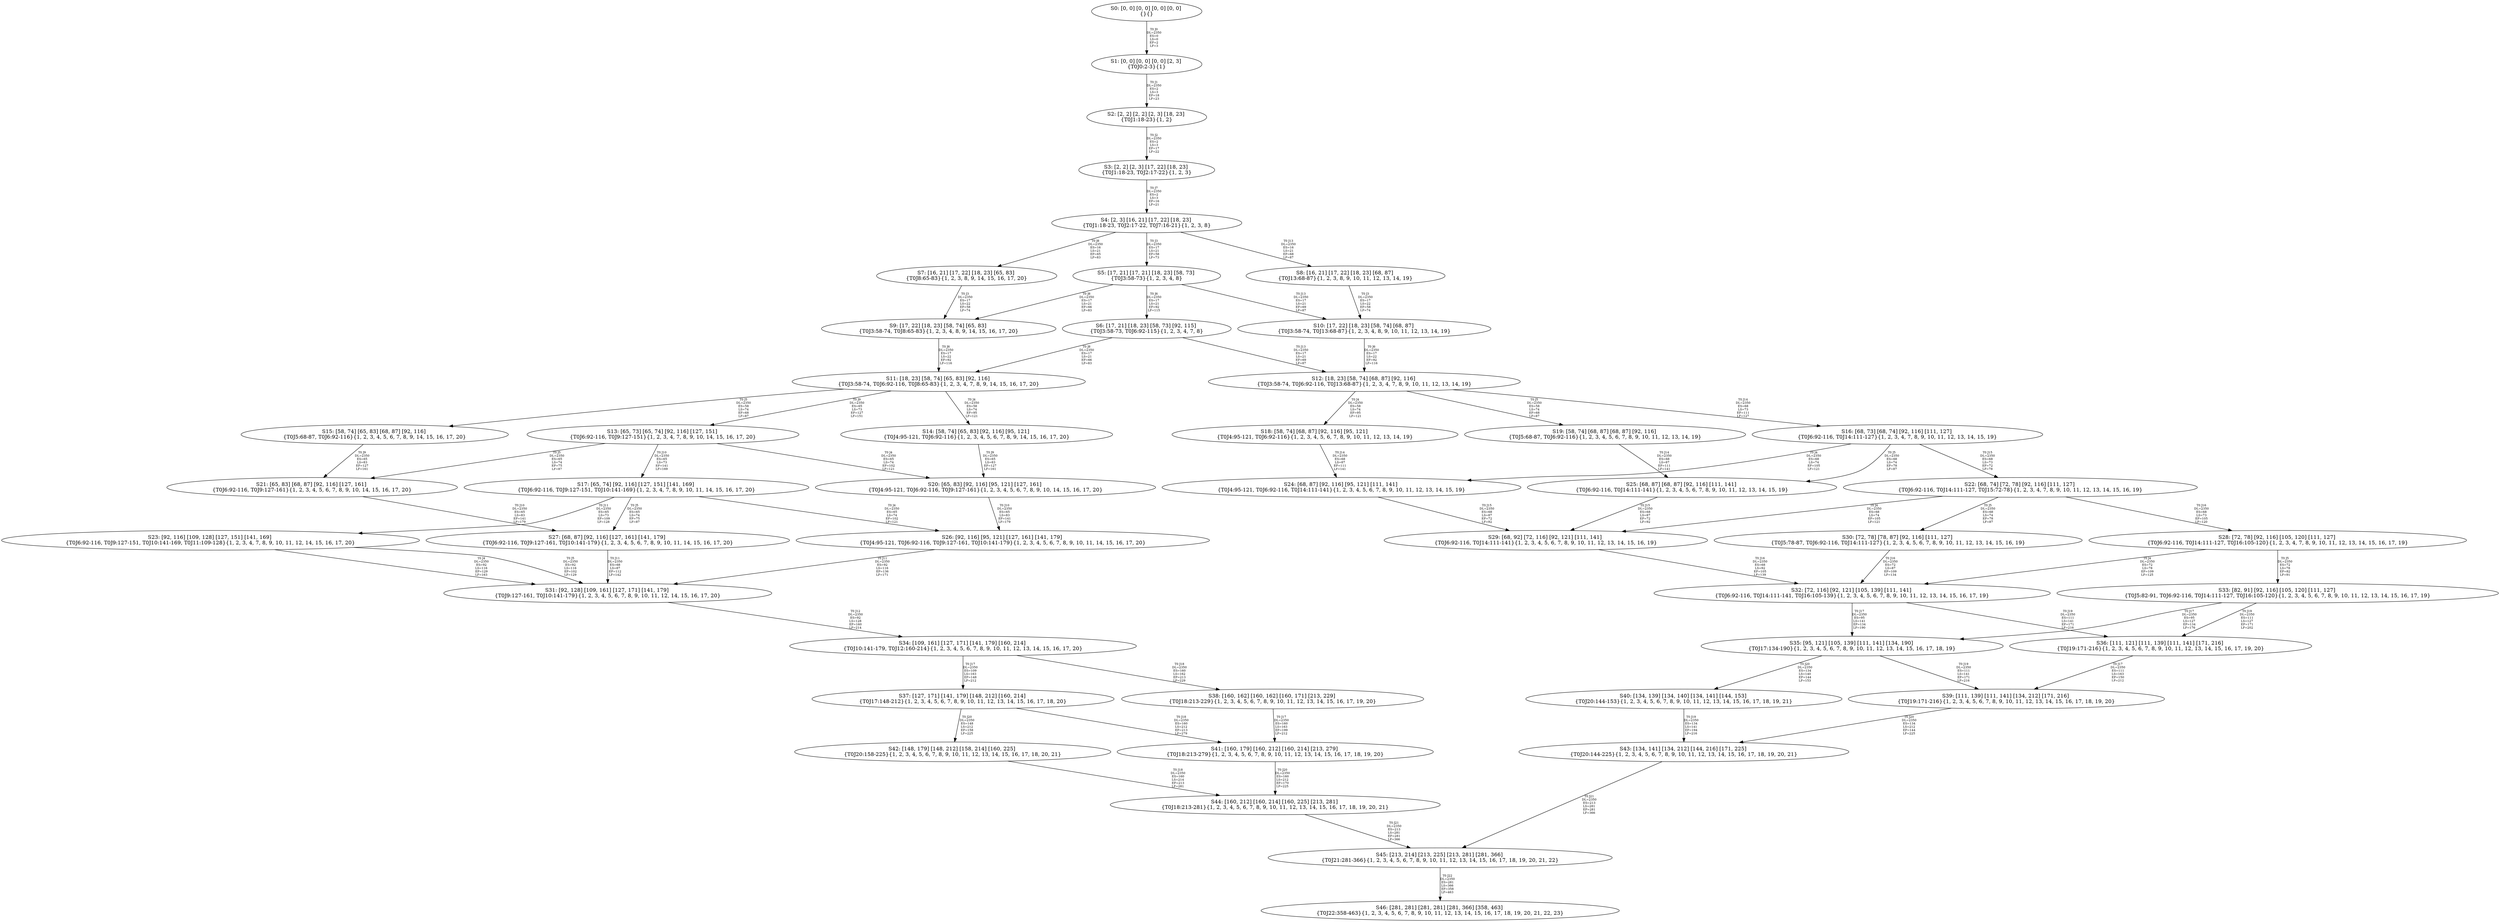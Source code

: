digraph {
	S0[label="S0: [0, 0] [0, 0] [0, 0] [0, 0] \n{}{}"];
	S1[label="S1: [0, 0] [0, 0] [0, 0] [2, 3] \n{T0J0:2-3}{1}"];
	S2[label="S2: [2, 2] [2, 2] [2, 3] [18, 23] \n{T0J1:18-23}{1, 2}"];
	S3[label="S3: [2, 2] [2, 3] [17, 22] [18, 23] \n{T0J1:18-23, T0J2:17-22}{1, 2, 3}"];
	S4[label="S4: [2, 3] [16, 21] [17, 22] [18, 23] \n{T0J1:18-23, T0J2:17-22, T0J7:16-21}{1, 2, 3, 8}"];
	S5[label="S5: [17, 21] [17, 21] [18, 23] [58, 73] \n{T0J3:58-73}{1, 2, 3, 4, 8}"];
	S6[label="S6: [17, 21] [18, 23] [58, 73] [92, 115] \n{T0J3:58-73, T0J6:92-115}{1, 2, 3, 4, 7, 8}"];
	S7[label="S7: [16, 21] [17, 22] [18, 23] [65, 83] \n{T0J8:65-83}{1, 2, 3, 8, 9, 14, 15, 16, 17, 20}"];
	S8[label="S8: [16, 21] [17, 22] [18, 23] [68, 87] \n{T0J13:68-87}{1, 2, 3, 8, 9, 10, 11, 12, 13, 14, 19}"];
	S9[label="S9: [17, 22] [18, 23] [58, 74] [65, 83] \n{T0J3:58-74, T0J8:65-83}{1, 2, 3, 4, 8, 9, 14, 15, 16, 17, 20}"];
	S10[label="S10: [17, 22] [18, 23] [58, 74] [68, 87] \n{T0J3:58-74, T0J13:68-87}{1, 2, 3, 4, 8, 9, 10, 11, 12, 13, 14, 19}"];
	S11[label="S11: [18, 23] [58, 74] [65, 83] [92, 116] \n{T0J3:58-74, T0J6:92-116, T0J8:65-83}{1, 2, 3, 4, 7, 8, 9, 14, 15, 16, 17, 20}"];
	S12[label="S12: [18, 23] [58, 74] [68, 87] [92, 116] \n{T0J3:58-74, T0J6:92-116, T0J13:68-87}{1, 2, 3, 4, 7, 8, 9, 10, 11, 12, 13, 14, 19}"];
	S13[label="S13: [65, 73] [65, 74] [92, 116] [127, 151] \n{T0J6:92-116, T0J9:127-151}{1, 2, 3, 4, 7, 8, 9, 10, 14, 15, 16, 17, 20}"];
	S14[label="S14: [58, 74] [65, 83] [92, 116] [95, 121] \n{T0J4:95-121, T0J6:92-116}{1, 2, 3, 4, 5, 6, 7, 8, 9, 14, 15, 16, 17, 20}"];
	S15[label="S15: [58, 74] [65, 83] [68, 87] [92, 116] \n{T0J5:68-87, T0J6:92-116}{1, 2, 3, 4, 5, 6, 7, 8, 9, 14, 15, 16, 17, 20}"];
	S16[label="S16: [68, 73] [68, 74] [92, 116] [111, 127] \n{T0J6:92-116, T0J14:111-127}{1, 2, 3, 4, 7, 8, 9, 10, 11, 12, 13, 14, 15, 19}"];
	S17[label="S17: [65, 74] [92, 116] [127, 151] [141, 169] \n{T0J6:92-116, T0J9:127-151, T0J10:141-169}{1, 2, 3, 4, 7, 8, 9, 10, 11, 14, 15, 16, 17, 20}"];
	S18[label="S18: [58, 74] [68, 87] [92, 116] [95, 121] \n{T0J4:95-121, T0J6:92-116}{1, 2, 3, 4, 5, 6, 7, 8, 9, 10, 11, 12, 13, 14, 19}"];
	S19[label="S19: [58, 74] [68, 87] [68, 87] [92, 116] \n{T0J5:68-87, T0J6:92-116}{1, 2, 3, 4, 5, 6, 7, 8, 9, 10, 11, 12, 13, 14, 19}"];
	S20[label="S20: [65, 83] [92, 116] [95, 121] [127, 161] \n{T0J4:95-121, T0J6:92-116, T0J9:127-161}{1, 2, 3, 4, 5, 6, 7, 8, 9, 10, 14, 15, 16, 17, 20}"];
	S21[label="S21: [65, 83] [68, 87] [92, 116] [127, 161] \n{T0J6:92-116, T0J9:127-161}{1, 2, 3, 4, 5, 6, 7, 8, 9, 10, 14, 15, 16, 17, 20}"];
	S22[label="S22: [68, 74] [72, 78] [92, 116] [111, 127] \n{T0J6:92-116, T0J14:111-127, T0J15:72-78}{1, 2, 3, 4, 7, 8, 9, 10, 11, 12, 13, 14, 15, 16, 19}"];
	S23[label="S23: [92, 116] [109, 128] [127, 151] [141, 169] \n{T0J6:92-116, T0J9:127-151, T0J10:141-169, T0J11:109-128}{1, 2, 3, 4, 7, 8, 9, 10, 11, 12, 14, 15, 16, 17, 20}"];
	S24[label="S24: [68, 87] [92, 116] [95, 121] [111, 141] \n{T0J4:95-121, T0J6:92-116, T0J14:111-141}{1, 2, 3, 4, 5, 6, 7, 8, 9, 10, 11, 12, 13, 14, 15, 19}"];
	S25[label="S25: [68, 87] [68, 87] [92, 116] [111, 141] \n{T0J6:92-116, T0J14:111-141}{1, 2, 3, 4, 5, 6, 7, 8, 9, 10, 11, 12, 13, 14, 15, 19}"];
	S26[label="S26: [92, 116] [95, 121] [127, 161] [141, 179] \n{T0J4:95-121, T0J6:92-116, T0J9:127-161, T0J10:141-179}{1, 2, 3, 4, 5, 6, 7, 8, 9, 10, 11, 14, 15, 16, 17, 20}"];
	S27[label="S27: [68, 87] [92, 116] [127, 161] [141, 179] \n{T0J6:92-116, T0J9:127-161, T0J10:141-179}{1, 2, 3, 4, 5, 6, 7, 8, 9, 10, 11, 14, 15, 16, 17, 20}"];
	S28[label="S28: [72, 78] [92, 116] [105, 120] [111, 127] \n{T0J6:92-116, T0J14:111-127, T0J16:105-120}{1, 2, 3, 4, 7, 8, 9, 10, 11, 12, 13, 14, 15, 16, 17, 19}"];
	S29[label="S29: [68, 92] [72, 116] [92, 121] [111, 141] \n{T0J6:92-116, T0J14:111-141}{1, 2, 3, 4, 5, 6, 7, 8, 9, 10, 11, 12, 13, 14, 15, 16, 19}"];
	S30[label="S30: [72, 78] [78, 87] [92, 116] [111, 127] \n{T0J5:78-87, T0J6:92-116, T0J14:111-127}{1, 2, 3, 4, 5, 6, 7, 8, 9, 10, 11, 12, 13, 14, 15, 16, 19}"];
	S31[label="S31: [92, 128] [109, 161] [127, 171] [141, 179] \n{T0J9:127-161, T0J10:141-179}{1, 2, 3, 4, 5, 6, 7, 8, 9, 10, 11, 12, 14, 15, 16, 17, 20}"];
	S32[label="S32: [72, 116] [92, 121] [105, 139] [111, 141] \n{T0J6:92-116, T0J14:111-141, T0J16:105-139}{1, 2, 3, 4, 5, 6, 7, 8, 9, 10, 11, 12, 13, 14, 15, 16, 17, 19}"];
	S33[label="S33: [82, 91] [92, 116] [105, 120] [111, 127] \n{T0J5:82-91, T0J6:92-116, T0J14:111-127, T0J16:105-120}{1, 2, 3, 4, 5, 6, 7, 8, 9, 10, 11, 12, 13, 14, 15, 16, 17, 19}"];
	S34[label="S34: [109, 161] [127, 171] [141, 179] [160, 214] \n{T0J10:141-179, T0J12:160-214}{1, 2, 3, 4, 5, 6, 7, 8, 9, 10, 11, 12, 13, 14, 15, 16, 17, 20}"];
	S35[label="S35: [95, 121] [105, 139] [111, 141] [134, 190] \n{T0J17:134-190}{1, 2, 3, 4, 5, 6, 7, 8, 9, 10, 11, 12, 13, 14, 15, 16, 17, 18, 19}"];
	S36[label="S36: [111, 121] [111, 139] [111, 141] [171, 216] \n{T0J19:171-216}{1, 2, 3, 4, 5, 6, 7, 8, 9, 10, 11, 12, 13, 14, 15, 16, 17, 19, 20}"];
	S37[label="S37: [127, 171] [141, 179] [148, 212] [160, 214] \n{T0J17:148-212}{1, 2, 3, 4, 5, 6, 7, 8, 9, 10, 11, 12, 13, 14, 15, 16, 17, 18, 20}"];
	S38[label="S38: [160, 162] [160, 162] [160, 171] [213, 229] \n{T0J18:213-229}{1, 2, 3, 4, 5, 6, 7, 8, 9, 10, 11, 12, 13, 14, 15, 16, 17, 19, 20}"];
	S39[label="S39: [111, 139] [111, 141] [134, 212] [171, 216] \n{T0J19:171-216}{1, 2, 3, 4, 5, 6, 7, 8, 9, 10, 11, 12, 13, 14, 15, 16, 17, 18, 19, 20}"];
	S40[label="S40: [134, 139] [134, 140] [134, 141] [144, 153] \n{T0J20:144-153}{1, 2, 3, 4, 5, 6, 7, 8, 9, 10, 11, 12, 13, 14, 15, 16, 17, 18, 19, 21}"];
	S41[label="S41: [160, 179] [160, 212] [160, 214] [213, 279] \n{T0J18:213-279}{1, 2, 3, 4, 5, 6, 7, 8, 9, 10, 11, 12, 13, 14, 15, 16, 17, 18, 19, 20}"];
	S42[label="S42: [148, 179] [148, 212] [158, 214] [160, 225] \n{T0J20:158-225}{1, 2, 3, 4, 5, 6, 7, 8, 9, 10, 11, 12, 13, 14, 15, 16, 17, 18, 20, 21}"];
	S43[label="S43: [134, 141] [134, 212] [144, 216] [171, 225] \n{T0J20:144-225}{1, 2, 3, 4, 5, 6, 7, 8, 9, 10, 11, 12, 13, 14, 15, 16, 17, 18, 19, 20, 21}"];
	S44[label="S44: [160, 212] [160, 214] [160, 225] [213, 281] \n{T0J18:213-281}{1, 2, 3, 4, 5, 6, 7, 8, 9, 10, 11, 12, 13, 14, 15, 16, 17, 18, 19, 20, 21}"];
	S45[label="S45: [213, 214] [213, 225] [213, 281] [281, 366] \n{T0J21:281-366}{1, 2, 3, 4, 5, 6, 7, 8, 9, 10, 11, 12, 13, 14, 15, 16, 17, 18, 19, 20, 21, 22}"];
	S46[label="S46: [281, 281] [281, 281] [281, 366] [358, 463] \n{T0J22:358-463}{1, 2, 3, 4, 5, 6, 7, 8, 9, 10, 11, 12, 13, 14, 15, 16, 17, 18, 19, 20, 21, 22, 23}"];
	S0 -> S1[label="T0 J0\nDL=2350\nES=0\nLS=0\nEF=2\nLF=3",fontsize=8];
	S1 -> S2[label="T0 J1\nDL=2350\nES=2\nLS=3\nEF=18\nLF=23",fontsize=8];
	S2 -> S3[label="T0 J2\nDL=2350\nES=2\nLS=3\nEF=17\nLF=22",fontsize=8];
	S3 -> S4[label="T0 J7\nDL=2350\nES=2\nLS=3\nEF=16\nLF=21",fontsize=8];
	S4 -> S5[label="T0 J3\nDL=2350\nES=17\nLS=21\nEF=58\nLF=73",fontsize=8];
	S4 -> S7[label="T0 J8\nDL=2350\nES=16\nLS=21\nEF=65\nLF=83",fontsize=8];
	S4 -> S8[label="T0 J13\nDL=2350\nES=16\nLS=21\nEF=68\nLF=87",fontsize=8];
	S5 -> S6[label="T0 J6\nDL=2350\nES=17\nLS=21\nEF=92\nLF=115",fontsize=8];
	S5 -> S9[label="T0 J8\nDL=2350\nES=17\nLS=21\nEF=66\nLF=83",fontsize=8];
	S5 -> S10[label="T0 J13\nDL=2350\nES=17\nLS=21\nEF=69\nLF=87",fontsize=8];
	S6 -> S11[label="T0 J8\nDL=2350\nES=17\nLS=21\nEF=66\nLF=83",fontsize=8];
	S6 -> S12[label="T0 J13\nDL=2350\nES=17\nLS=21\nEF=69\nLF=87",fontsize=8];
	S7 -> S9[label="T0 J3\nDL=2350\nES=17\nLS=22\nEF=58\nLF=74",fontsize=8];
	S8 -> S10[label="T0 J3\nDL=2350\nES=17\nLS=22\nEF=58\nLF=74",fontsize=8];
	S9 -> S11[label="T0 J6\nDL=2350\nES=17\nLS=22\nEF=92\nLF=116",fontsize=8];
	S10 -> S12[label="T0 J6\nDL=2350\nES=17\nLS=22\nEF=92\nLF=116",fontsize=8];
	S11 -> S14[label="T0 J4\nDL=2350\nES=58\nLS=74\nEF=95\nLF=121",fontsize=8];
	S11 -> S15[label="T0 J5\nDL=2350\nES=58\nLS=74\nEF=68\nLF=87",fontsize=8];
	S11 -> S13[label="T0 J9\nDL=2350\nES=65\nLS=73\nEF=127\nLF=151",fontsize=8];
	S12 -> S18[label="T0 J4\nDL=2350\nES=58\nLS=74\nEF=95\nLF=121",fontsize=8];
	S12 -> S19[label="T0 J5\nDL=2350\nES=58\nLS=74\nEF=68\nLF=87",fontsize=8];
	S12 -> S16[label="T0 J14\nDL=2350\nES=68\nLS=73\nEF=111\nLF=127",fontsize=8];
	S13 -> S20[label="T0 J4\nDL=2350\nES=65\nLS=74\nEF=102\nLF=121",fontsize=8];
	S13 -> S21[label="T0 J5\nDL=2350\nES=65\nLS=74\nEF=75\nLF=87",fontsize=8];
	S13 -> S17[label="T0 J10\nDL=2350\nES=65\nLS=73\nEF=141\nLF=169",fontsize=8];
	S14 -> S20[label="T0 J9\nDL=2350\nES=65\nLS=83\nEF=127\nLF=161",fontsize=8];
	S15 -> S21[label="T0 J9\nDL=2350\nES=65\nLS=83\nEF=127\nLF=161",fontsize=8];
	S16 -> S24[label="T0 J4\nDL=2350\nES=68\nLS=74\nEF=105\nLF=121",fontsize=8];
	S16 -> S25[label="T0 J5\nDL=2350\nES=68\nLS=74\nEF=78\nLF=87",fontsize=8];
	S16 -> S22[label="T0 J15\nDL=2350\nES=68\nLS=73\nEF=72\nLF=78",fontsize=8];
	S17 -> S26[label="T0 J4\nDL=2350\nES=65\nLS=74\nEF=102\nLF=121",fontsize=8];
	S17 -> S27[label="T0 J5\nDL=2350\nES=65\nLS=74\nEF=75\nLF=87",fontsize=8];
	S17 -> S23[label="T0 J11\nDL=2350\nES=65\nLS=73\nEF=109\nLF=128",fontsize=8];
	S18 -> S24[label="T0 J14\nDL=2350\nES=68\nLS=87\nEF=111\nLF=141",fontsize=8];
	S19 -> S25[label="T0 J14\nDL=2350\nES=68\nLS=87\nEF=111\nLF=141",fontsize=8];
	S20 -> S26[label="T0 J10\nDL=2350\nES=65\nLS=83\nEF=141\nLF=179",fontsize=8];
	S21 -> S27[label="T0 J10\nDL=2350\nES=65\nLS=83\nEF=141\nLF=179",fontsize=8];
	S22 -> S29[label="T0 J4\nDL=2350\nES=68\nLS=74\nEF=105\nLF=121",fontsize=8];
	S22 -> S30[label="T0 J5\nDL=2350\nES=68\nLS=74\nEF=78\nLF=87",fontsize=8];
	S22 -> S28[label="T0 J16\nDL=2350\nES=68\nLS=73\nEF=105\nLF=120",fontsize=8];
	S23 -> S31[label="T0 J4\nDL=2350\nES=92\nLS=116\nEF=129\nLF=163",fontsize=8];
	S23 -> S31[label="T0 J5\nDL=2350\nES=92\nLS=116\nEF=102\nLF=129",fontsize=8];
	S24 -> S29[label="T0 J15\nDL=2350\nES=68\nLS=87\nEF=72\nLF=92",fontsize=8];
	S25 -> S29[label="T0 J15\nDL=2350\nES=68\nLS=87\nEF=72\nLF=92",fontsize=8];
	S26 -> S31[label="T0 J11\nDL=2350\nES=92\nLS=116\nEF=136\nLF=171",fontsize=8];
	S27 -> S31[label="T0 J11\nDL=2350\nES=68\nLS=87\nEF=112\nLF=142",fontsize=8];
	S28 -> S32[label="T0 J4\nDL=2350\nES=72\nLS=78\nEF=109\nLF=125",fontsize=8];
	S28 -> S33[label="T0 J5\nDL=2350\nES=72\nLS=78\nEF=82\nLF=91",fontsize=8];
	S29 -> S32[label="T0 J16\nDL=2350\nES=68\nLS=92\nEF=105\nLF=139",fontsize=8];
	S30 -> S32[label="T0 J16\nDL=2350\nES=72\nLS=87\nEF=109\nLF=134",fontsize=8];
	S31 -> S34[label="T0 J12\nDL=2350\nES=92\nLS=128\nEF=160\nLF=214",fontsize=8];
	S32 -> S35[label="T0 J17\nDL=2350\nES=95\nLS=141\nEF=134\nLF=190",fontsize=8];
	S32 -> S36[label="T0 J19\nDL=2350\nES=111\nLS=141\nEF=171\nLF=216",fontsize=8];
	S33 -> S35[label="T0 J17\nDL=2350\nES=95\nLS=127\nEF=134\nLF=176",fontsize=8];
	S33 -> S36[label="T0 J19\nDL=2350\nES=111\nLS=127\nEF=171\nLF=202",fontsize=8];
	S34 -> S37[label="T0 J17\nDL=2350\nES=109\nLS=163\nEF=148\nLF=212",fontsize=8];
	S34 -> S38[label="T0 J18\nDL=2350\nES=160\nLS=162\nEF=213\nLF=229",fontsize=8];
	S35 -> S39[label="T0 J19\nDL=2350\nES=111\nLS=141\nEF=171\nLF=216",fontsize=8];
	S35 -> S40[label="T0 J20\nDL=2350\nES=134\nLS=140\nEF=144\nLF=153",fontsize=8];
	S36 -> S39[label="T0 J17\nDL=2350\nES=111\nLS=163\nEF=150\nLF=212",fontsize=8];
	S37 -> S41[label="T0 J18\nDL=2350\nES=160\nLS=212\nEF=213\nLF=279",fontsize=8];
	S37 -> S42[label="T0 J20\nDL=2350\nES=148\nLS=212\nEF=158\nLF=225",fontsize=8];
	S38 -> S41[label="T0 J17\nDL=2350\nES=160\nLS=163\nEF=199\nLF=212",fontsize=8];
	S39 -> S43[label="T0 J20\nDL=2350\nES=134\nLS=212\nEF=144\nLF=225",fontsize=8];
	S40 -> S43[label="T0 J19\nDL=2350\nES=134\nLS=141\nEF=194\nLF=216",fontsize=8];
	S41 -> S44[label="T0 J20\nDL=2350\nES=160\nLS=212\nEF=170\nLF=225",fontsize=8];
	S42 -> S44[label="T0 J18\nDL=2350\nES=160\nLS=214\nEF=213\nLF=281",fontsize=8];
	S43 -> S45[label="T0 J21\nDL=2350\nES=213\nLS=281\nEF=281\nLF=366",fontsize=8];
	S44 -> S45[label="T0 J21\nDL=2350\nES=213\nLS=281\nEF=281\nLF=366",fontsize=8];
	S45 -> S46[label="T0 J22\nDL=2350\nES=281\nLS=366\nEF=358\nLF=463",fontsize=8];
}
